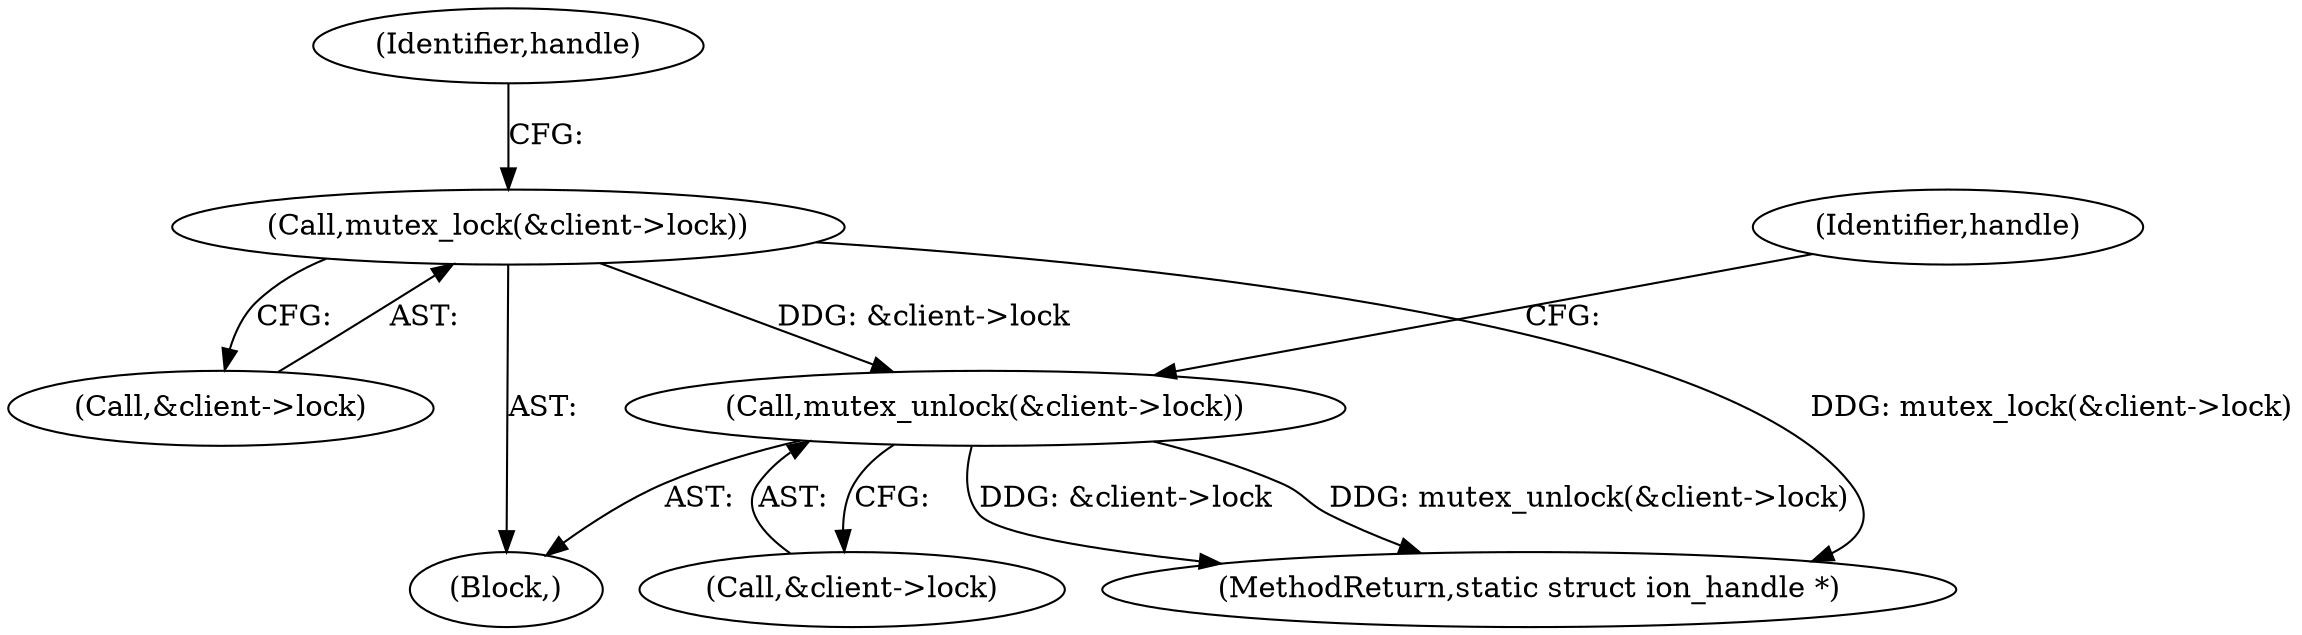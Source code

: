 digraph "1_linux_9590232bb4f4cc824f3425a6e1349afbe6d6d2b7_0@API" {
"1000122" [label="(Call,mutex_unlock(&client->lock))"];
"1000105" [label="(Call,mutex_lock(&client->lock))"];
"1000122" [label="(Call,mutex_unlock(&client->lock))"];
"1000106" [label="(Call,&client->lock)"];
"1000105" [label="(Call,mutex_lock(&client->lock))"];
"1000123" [label="(Call,&client->lock)"];
"1000103" [label="(Block,)"];
"1000129" [label="(Identifier,handle)"];
"1000134" [label="(MethodReturn,static struct ion_handle *)"];
"1000111" [label="(Identifier,handle)"];
"1000122" -> "1000103"  [label="AST: "];
"1000122" -> "1000123"  [label="CFG: "];
"1000123" -> "1000122"  [label="AST: "];
"1000129" -> "1000122"  [label="CFG: "];
"1000122" -> "1000134"  [label="DDG: mutex_unlock(&client->lock)"];
"1000122" -> "1000134"  [label="DDG: &client->lock"];
"1000105" -> "1000122"  [label="DDG: &client->lock"];
"1000105" -> "1000103"  [label="AST: "];
"1000105" -> "1000106"  [label="CFG: "];
"1000106" -> "1000105"  [label="AST: "];
"1000111" -> "1000105"  [label="CFG: "];
"1000105" -> "1000134"  [label="DDG: mutex_lock(&client->lock)"];
}
